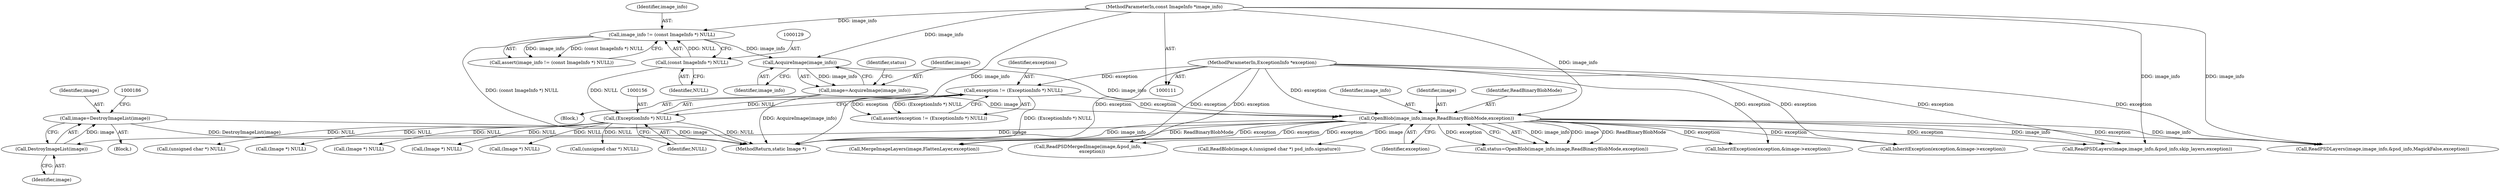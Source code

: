 digraph "0_ImageMagick_f6e9d0d9955e85bdd7540b251cd50d598dacc5e6_48@pointer" {
"1000180" [label="(Call,image=DestroyImageList(image))"];
"1000182" [label="(Call,DestroyImageList(image))"];
"1000170" [label="(Call,OpenBlob(image_info,image,ReadBinaryBlobMode,exception))"];
"1000166" [label="(Call,AcquireImage(image_info))"];
"1000126" [label="(Call,image_info != (const ImageInfo *) NULL)"];
"1000112" [label="(MethodParameterIn,const ImageInfo *image_info)"];
"1000128" [label="(Call,(const ImageInfo *) NULL)"];
"1000164" [label="(Call,image=AcquireImage(image_info))"];
"1000153" [label="(Call,exception != (ExceptionInfo *) NULL)"];
"1000113" [label="(MethodParameterIn,ExceptionInfo *exception)"];
"1000155" [label="(Call,(ExceptionInfo *) NULL)"];
"1000897" [label="(Call,(Image *) NULL)"];
"1000112" [label="(MethodParameterIn,const ImageInfo *image_info)"];
"1000167" [label="(Identifier,image_info)"];
"1000944" [label="(Call,ReadPSDMergedImage(image,&psd_info,\n      exception))"];
"1000182" [label="(Call,DestroyImageList(image))"];
"1000174" [label="(Identifier,exception)"];
"1000883" [label="(Call,ReadPSDLayers(image,image_info,&psd_info,skip_layers,exception))"];
"1000155" [label="(Call,(ExceptionInfo *) NULL)"];
"1000181" [label="(Identifier,image)"];
"1000173" [label="(Identifier,ReadBinaryBlobMode)"];
"1000171" [label="(Identifier,image_info)"];
"1000180" [label="(Call,image=DestroyImageList(image))"];
"1000165" [label="(Identifier,image)"];
"1000983" [label="(Call,(Image *) NULL)"];
"1000153" [label="(Call,exception != (ExceptionInfo *) NULL)"];
"1000410" [label="(Call,InheritException(exception,&image->exception))"];
"1000969" [label="(Call,ReadPSDLayers(image,image_info,&psd_info,MagickFalse,exception))"];
"1000395" [label="(Call,InheritException(exception,&image->exception))"];
"1000127" [label="(Identifier,image_info)"];
"1000576" [label="(Call,(unsigned char *) NULL)"];
"1000130" [label="(Identifier,NULL)"];
"1000157" [label="(Identifier,NULL)"];
"1000749" [label="(Call,(unsigned char *) NULL)"];
"1000166" [label="(Call,AcquireImage(image_info))"];
"1000172" [label="(Identifier,image)"];
"1000113" [label="(MethodParameterIn,ExceptionInfo *exception)"];
"1000128" [label="(Call,(const ImageInfo *) NULL)"];
"1001024" [label="(MethodReturn,static Image *)"];
"1000152" [label="(Call,assert(exception != (ExceptionInfo *) NULL))"];
"1000154" [label="(Identifier,exception)"];
"1000126" [label="(Call,image_info != (const ImageInfo *) NULL)"];
"1000114" [label="(Block,)"];
"1000125" [label="(Call,assert(image_info != (const ImageInfo *) NULL))"];
"1000168" [label="(Call,status=OpenBlob(image_info,image,ReadBinaryBlobMode,exception))"];
"1000185" [label="(Call,(Image *) NULL)"];
"1000179" [label="(Block,)"];
"1000190" [label="(Call,ReadBlob(image,4,(unsigned char *) psd_info.signature))"];
"1000421" [label="(Call,(Image *) NULL)"];
"1001009" [label="(Call,MergeImageLayers(image,FlattenLayer,exception))"];
"1000164" [label="(Call,image=AcquireImage(image_info))"];
"1000169" [label="(Identifier,status)"];
"1000183" [label="(Identifier,image)"];
"1000170" [label="(Call,OpenBlob(image_info,image,ReadBinaryBlobMode,exception))"];
"1000180" -> "1000179"  [label="AST: "];
"1000180" -> "1000182"  [label="CFG: "];
"1000181" -> "1000180"  [label="AST: "];
"1000182" -> "1000180"  [label="AST: "];
"1000186" -> "1000180"  [label="CFG: "];
"1000180" -> "1001024"  [label="DDG: DestroyImageList(image)"];
"1000180" -> "1001024"  [label="DDG: image"];
"1000182" -> "1000180"  [label="DDG: image"];
"1000182" -> "1000183"  [label="CFG: "];
"1000183" -> "1000182"  [label="AST: "];
"1000170" -> "1000182"  [label="DDG: image"];
"1000170" -> "1000168"  [label="AST: "];
"1000170" -> "1000174"  [label="CFG: "];
"1000171" -> "1000170"  [label="AST: "];
"1000172" -> "1000170"  [label="AST: "];
"1000173" -> "1000170"  [label="AST: "];
"1000174" -> "1000170"  [label="AST: "];
"1000168" -> "1000170"  [label="CFG: "];
"1000170" -> "1001024"  [label="DDG: ReadBinaryBlobMode"];
"1000170" -> "1001024"  [label="DDG: image_info"];
"1000170" -> "1001024"  [label="DDG: exception"];
"1000170" -> "1000168"  [label="DDG: image_info"];
"1000170" -> "1000168"  [label="DDG: image"];
"1000170" -> "1000168"  [label="DDG: ReadBinaryBlobMode"];
"1000170" -> "1000168"  [label="DDG: exception"];
"1000166" -> "1000170"  [label="DDG: image_info"];
"1000112" -> "1000170"  [label="DDG: image_info"];
"1000164" -> "1000170"  [label="DDG: image"];
"1000153" -> "1000170"  [label="DDG: exception"];
"1000113" -> "1000170"  [label="DDG: exception"];
"1000170" -> "1000190"  [label="DDG: image"];
"1000170" -> "1000395"  [label="DDG: exception"];
"1000170" -> "1000410"  [label="DDG: exception"];
"1000170" -> "1000883"  [label="DDG: image_info"];
"1000170" -> "1000883"  [label="DDG: exception"];
"1000170" -> "1000944"  [label="DDG: exception"];
"1000170" -> "1000969"  [label="DDG: image_info"];
"1000170" -> "1000969"  [label="DDG: exception"];
"1000170" -> "1001009"  [label="DDG: exception"];
"1000166" -> "1000164"  [label="AST: "];
"1000166" -> "1000167"  [label="CFG: "];
"1000167" -> "1000166"  [label="AST: "];
"1000164" -> "1000166"  [label="CFG: "];
"1000166" -> "1000164"  [label="DDG: image_info"];
"1000126" -> "1000166"  [label="DDG: image_info"];
"1000112" -> "1000166"  [label="DDG: image_info"];
"1000126" -> "1000125"  [label="AST: "];
"1000126" -> "1000128"  [label="CFG: "];
"1000127" -> "1000126"  [label="AST: "];
"1000128" -> "1000126"  [label="AST: "];
"1000125" -> "1000126"  [label="CFG: "];
"1000126" -> "1001024"  [label="DDG: (const ImageInfo *) NULL"];
"1000126" -> "1000125"  [label="DDG: image_info"];
"1000126" -> "1000125"  [label="DDG: (const ImageInfo *) NULL"];
"1000112" -> "1000126"  [label="DDG: image_info"];
"1000128" -> "1000126"  [label="DDG: NULL"];
"1000112" -> "1000111"  [label="AST: "];
"1000112" -> "1001024"  [label="DDG: image_info"];
"1000112" -> "1000883"  [label="DDG: image_info"];
"1000112" -> "1000969"  [label="DDG: image_info"];
"1000128" -> "1000130"  [label="CFG: "];
"1000129" -> "1000128"  [label="AST: "];
"1000130" -> "1000128"  [label="AST: "];
"1000128" -> "1000155"  [label="DDG: NULL"];
"1000164" -> "1000114"  [label="AST: "];
"1000165" -> "1000164"  [label="AST: "];
"1000169" -> "1000164"  [label="CFG: "];
"1000164" -> "1001024"  [label="DDG: AcquireImage(image_info)"];
"1000153" -> "1000152"  [label="AST: "];
"1000153" -> "1000155"  [label="CFG: "];
"1000154" -> "1000153"  [label="AST: "];
"1000155" -> "1000153"  [label="AST: "];
"1000152" -> "1000153"  [label="CFG: "];
"1000153" -> "1001024"  [label="DDG: (ExceptionInfo *) NULL"];
"1000153" -> "1000152"  [label="DDG: exception"];
"1000153" -> "1000152"  [label="DDG: (ExceptionInfo *) NULL"];
"1000113" -> "1000153"  [label="DDG: exception"];
"1000155" -> "1000153"  [label="DDG: NULL"];
"1000113" -> "1000111"  [label="AST: "];
"1000113" -> "1001024"  [label="DDG: exception"];
"1000113" -> "1000395"  [label="DDG: exception"];
"1000113" -> "1000410"  [label="DDG: exception"];
"1000113" -> "1000883"  [label="DDG: exception"];
"1000113" -> "1000944"  [label="DDG: exception"];
"1000113" -> "1000969"  [label="DDG: exception"];
"1000113" -> "1001009"  [label="DDG: exception"];
"1000155" -> "1000157"  [label="CFG: "];
"1000156" -> "1000155"  [label="AST: "];
"1000157" -> "1000155"  [label="AST: "];
"1000155" -> "1001024"  [label="DDG: NULL"];
"1000155" -> "1000185"  [label="DDG: NULL"];
"1000155" -> "1000421"  [label="DDG: NULL"];
"1000155" -> "1000576"  [label="DDG: NULL"];
"1000155" -> "1000749"  [label="DDG: NULL"];
"1000155" -> "1000897"  [label="DDG: NULL"];
"1000155" -> "1000983"  [label="DDG: NULL"];
}
